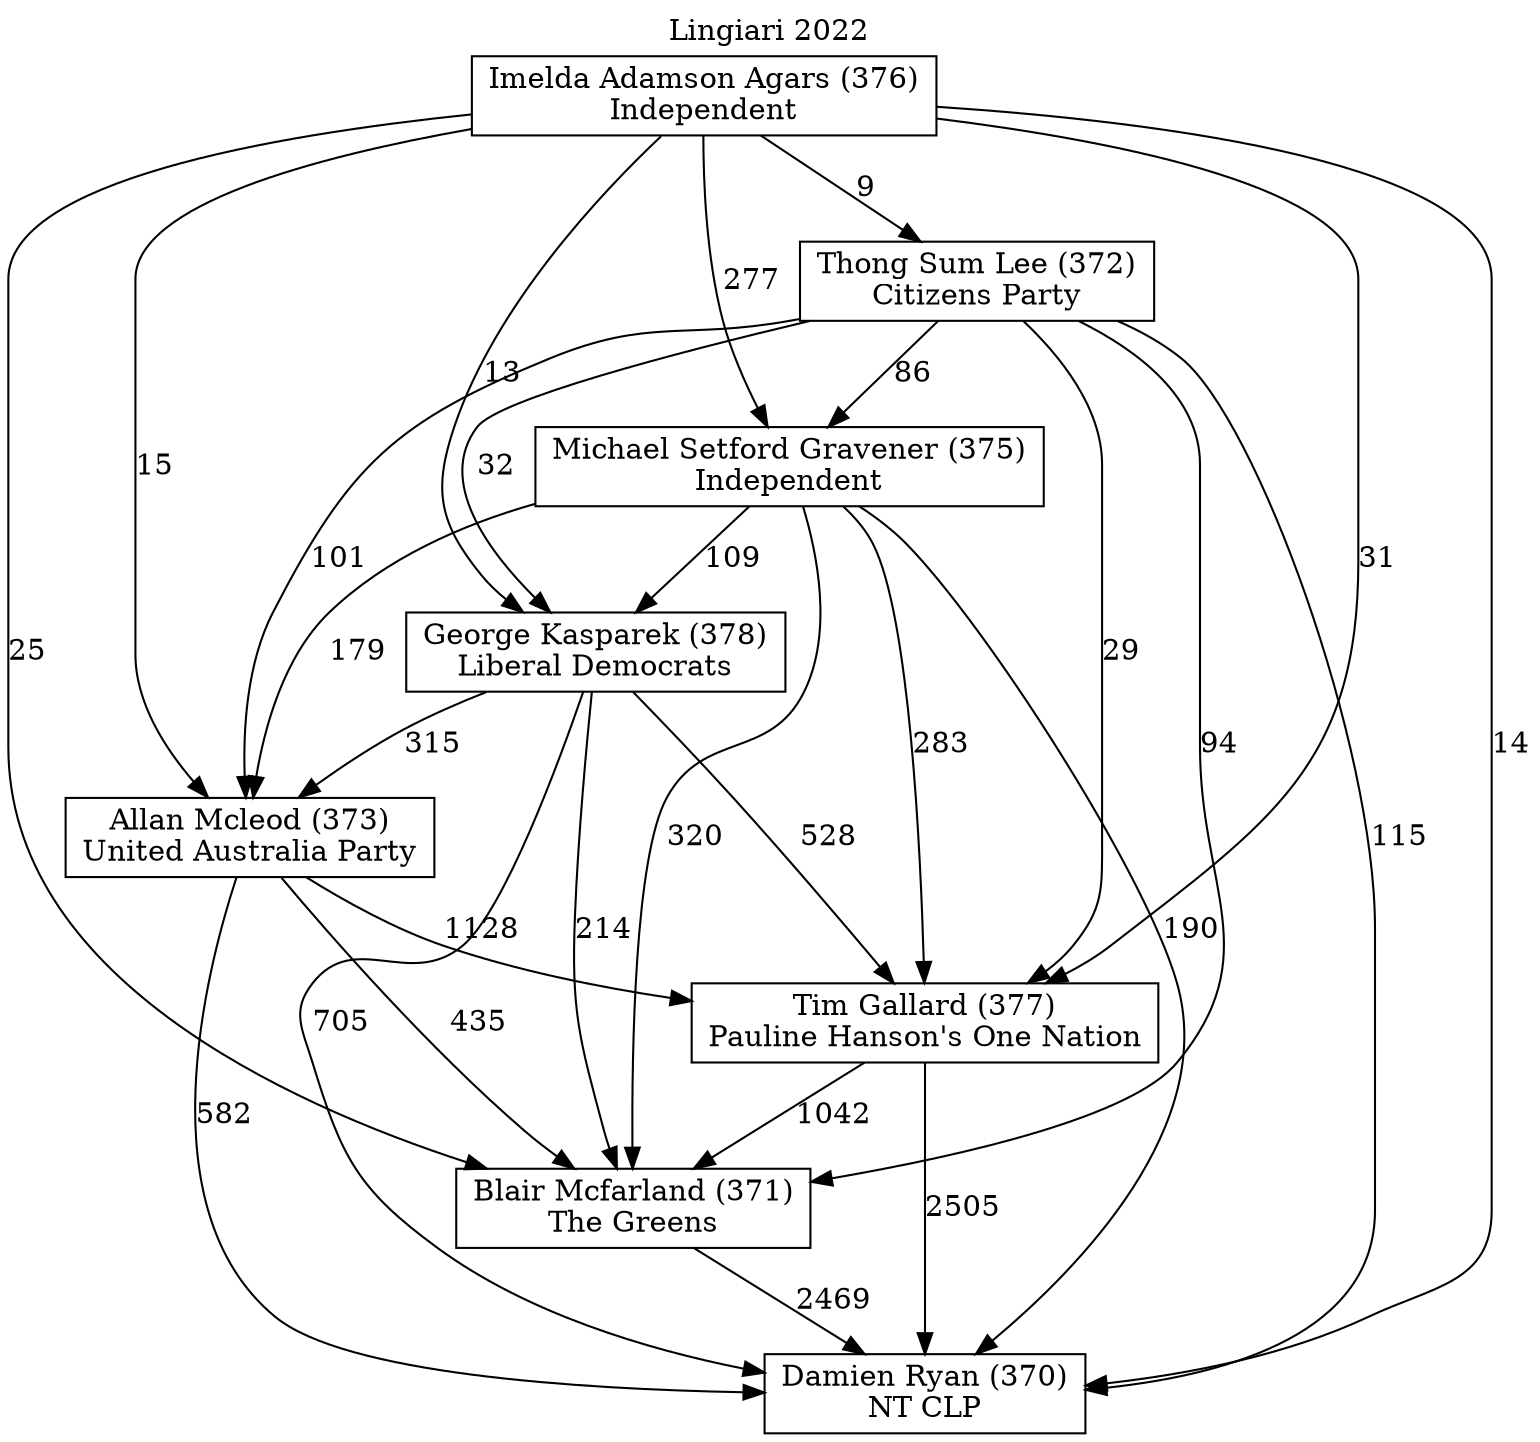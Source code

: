 // House preference flow
digraph "Damien Ryan (370)_Lingiari_2022" {
	graph [label="Lingiari 2022" labelloc=t mclimit=10]
	node [shape=box]
	"Damien Ryan (370)" [label="Damien Ryan (370)
NT CLP"]
	"Blair Mcfarland (371)" [label="Blair Mcfarland (371)
The Greens"]
	"Tim Gallard (377)" [label="Tim Gallard (377)
Pauline Hanson's One Nation"]
	"Allan Mcleod (373)" [label="Allan Mcleod (373)
United Australia Party"]
	"George Kasparek (378)" [label="George Kasparek (378)
Liberal Democrats"]
	"Michael Setford Gravener (375)" [label="Michael Setford Gravener (375)
Independent"]
	"Thong Sum Lee (372)" [label="Thong Sum Lee (372)
Citizens Party"]
	"Imelda Adamson Agars (376)" [label="Imelda Adamson Agars (376)
Independent"]
	"Blair Mcfarland (371)" -> "Damien Ryan (370)" [label=2469]
	"Tim Gallard (377)" -> "Blair Mcfarland (371)" [label=1042]
	"Allan Mcleod (373)" -> "Tim Gallard (377)" [label=1128]
	"George Kasparek (378)" -> "Allan Mcleod (373)" [label=315]
	"Michael Setford Gravener (375)" -> "George Kasparek (378)" [label=109]
	"Thong Sum Lee (372)" -> "Michael Setford Gravener (375)" [label=86]
	"Imelda Adamson Agars (376)" -> "Thong Sum Lee (372)" [label=9]
	"Tim Gallard (377)" -> "Damien Ryan (370)" [label=2505]
	"Allan Mcleod (373)" -> "Damien Ryan (370)" [label=582]
	"George Kasparek (378)" -> "Damien Ryan (370)" [label=705]
	"Michael Setford Gravener (375)" -> "Damien Ryan (370)" [label=190]
	"Thong Sum Lee (372)" -> "Damien Ryan (370)" [label=115]
	"Imelda Adamson Agars (376)" -> "Damien Ryan (370)" [label=14]
	"Imelda Adamson Agars (376)" -> "Michael Setford Gravener (375)" [label=277]
	"Thong Sum Lee (372)" -> "George Kasparek (378)" [label=32]
	"Imelda Adamson Agars (376)" -> "George Kasparek (378)" [label=13]
	"Michael Setford Gravener (375)" -> "Allan Mcleod (373)" [label=179]
	"Thong Sum Lee (372)" -> "Allan Mcleod (373)" [label=101]
	"Imelda Adamson Agars (376)" -> "Allan Mcleod (373)" [label=15]
	"George Kasparek (378)" -> "Tim Gallard (377)" [label=528]
	"Michael Setford Gravener (375)" -> "Tim Gallard (377)" [label=283]
	"Thong Sum Lee (372)" -> "Tim Gallard (377)" [label=29]
	"Imelda Adamson Agars (376)" -> "Tim Gallard (377)" [label=31]
	"Allan Mcleod (373)" -> "Blair Mcfarland (371)" [label=435]
	"George Kasparek (378)" -> "Blair Mcfarland (371)" [label=214]
	"Michael Setford Gravener (375)" -> "Blair Mcfarland (371)" [label=320]
	"Thong Sum Lee (372)" -> "Blair Mcfarland (371)" [label=94]
	"Imelda Adamson Agars (376)" -> "Blair Mcfarland (371)" [label=25]
}
